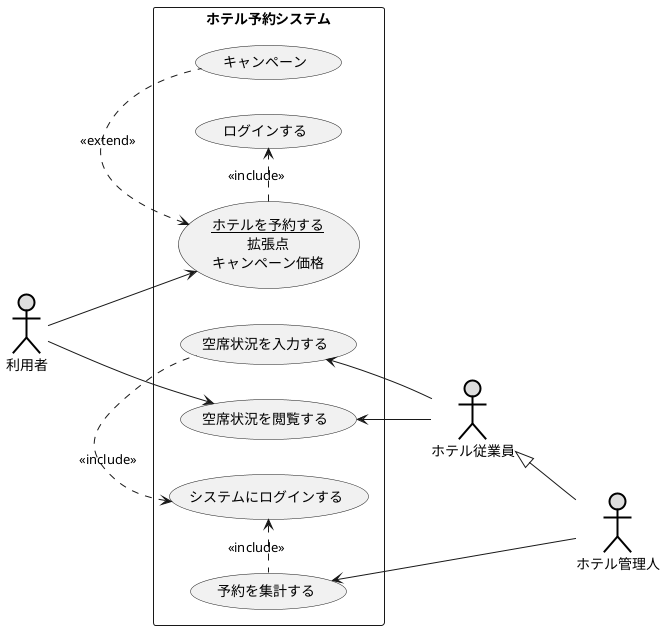@startuml ホテル予約
left to right direction
actor 利用者#DDDDDD;line:black;line.bold;
actor ホテル従業員#DDDDDD;line:black;line.bold;
actor ホテル管理人#DDDDDD;line:black;line.bold;
rectangle ホテル予約システム{
    usecase ログインする
    usecase (<u>ホテルを予約する</u>\n拡張点\nキャンペーン価格) as input
    usecase キャンペーン
    usecase 空席状況を入力する
    usecase 予約を集計する
    usecase 空席状況を閲覧する
    usecase システムにログインする
}
利用者 --> input
input .> ログインする: << include >>
input <. キャンペーン: <<extend>>
利用者 --> 空席状況を閲覧する
空席状況を閲覧する <-- ホテル従業員
空席状況を入力する <-- ホテル従業員
予約を集計する <-- ホテル管理人
ホテル従業員 <|-- ホテル管理人
システムにログインする <.空席状況を入力する   : << include >> 
システムにログインする <. 予約を集計する : << include >> 
@enduml